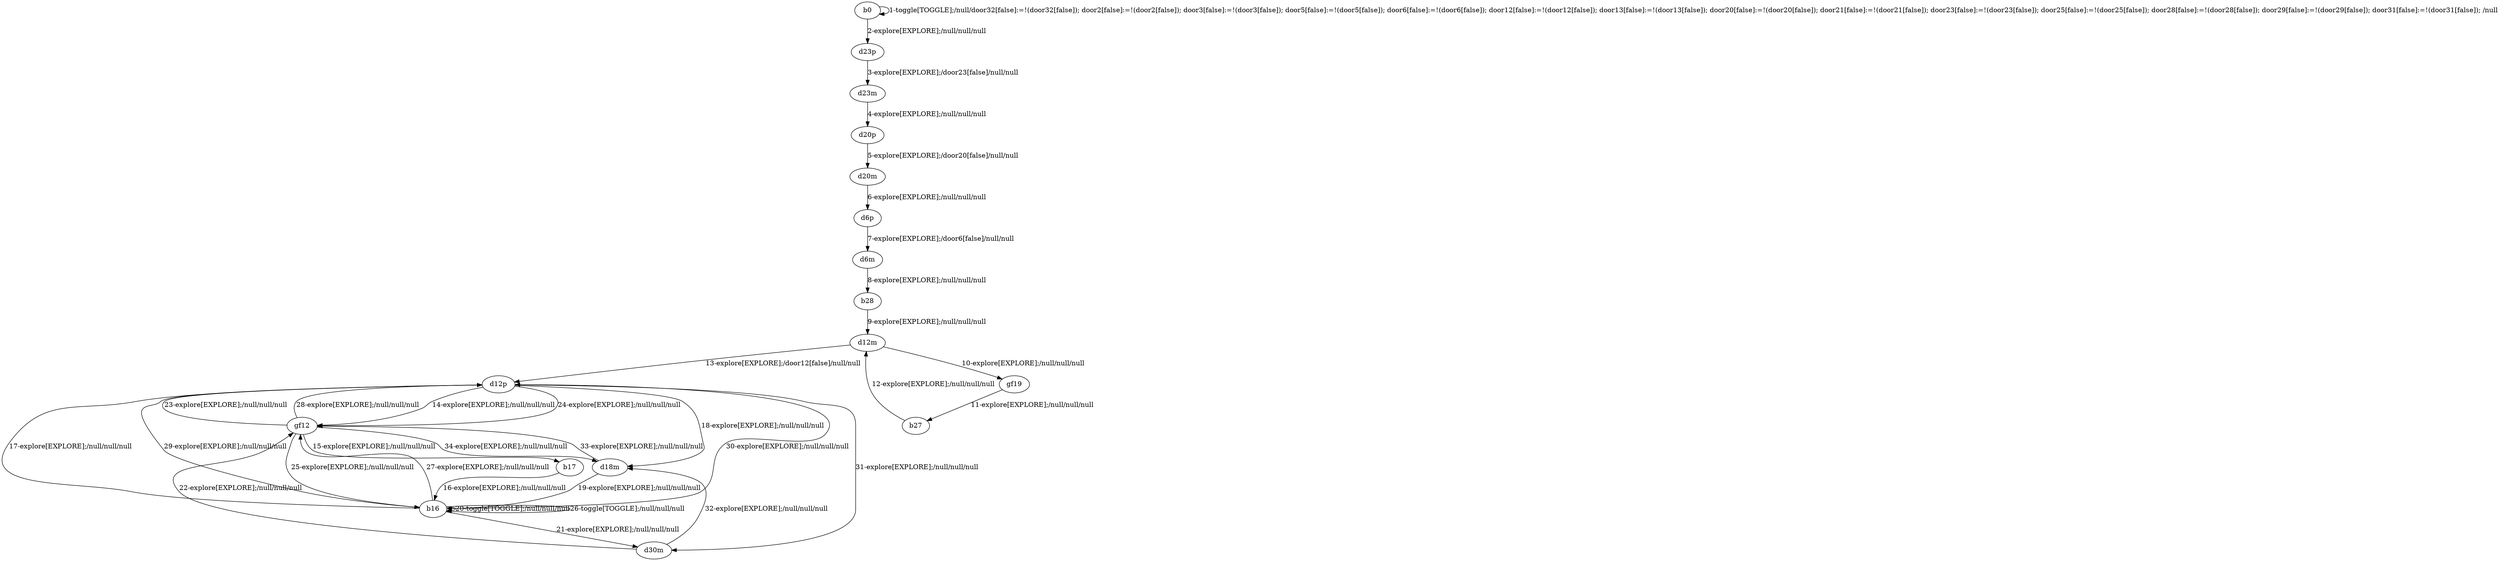 # Total number of goals covered by this test: 12
# b16 --> b16
# d30m --> gf12
# d18m --> gf12
# d12m --> gf19
# b16 --> gf12
# gf12 --> b16
# gf12 --> d18m
# gf19 --> b27
# gf12 --> d12p
# b16 --> d30m
# b28 --> d12m
# d12p --> d18m

digraph g {
"b0" -> "b0" [label = "1-toggle[TOGGLE];/null/door32[false]:=!(door32[false]); door2[false]:=!(door2[false]); door3[false]:=!(door3[false]); door5[false]:=!(door5[false]); door6[false]:=!(door6[false]); door12[false]:=!(door12[false]); door13[false]:=!(door13[false]); door20[false]:=!(door20[false]); door21[false]:=!(door21[false]); door23[false]:=!(door23[false]); door25[false]:=!(door25[false]); door28[false]:=!(door28[false]); door29[false]:=!(door29[false]); door31[false]:=!(door31[false]); /null"];
"b0" -> "d23p" [label = "2-explore[EXPLORE];/null/null/null"];
"d23p" -> "d23m" [label = "3-explore[EXPLORE];/door23[false]/null/null"];
"d23m" -> "d20p" [label = "4-explore[EXPLORE];/null/null/null"];
"d20p" -> "d20m" [label = "5-explore[EXPLORE];/door20[false]/null/null"];
"d20m" -> "d6p" [label = "6-explore[EXPLORE];/null/null/null"];
"d6p" -> "d6m" [label = "7-explore[EXPLORE];/door6[false]/null/null"];
"d6m" -> "b28" [label = "8-explore[EXPLORE];/null/null/null"];
"b28" -> "d12m" [label = "9-explore[EXPLORE];/null/null/null"];
"d12m" -> "gf19" [label = "10-explore[EXPLORE];/null/null/null"];
"gf19" -> "b27" [label = "11-explore[EXPLORE];/null/null/null"];
"b27" -> "d12m" [label = "12-explore[EXPLORE];/null/null/null"];
"d12m" -> "d12p" [label = "13-explore[EXPLORE];/door12[false]/null/null"];
"d12p" -> "gf12" [label = "14-explore[EXPLORE];/null/null/null"];
"gf12" -> "b17" [label = "15-explore[EXPLORE];/null/null/null"];
"b17" -> "b16" [label = "16-explore[EXPLORE];/null/null/null"];
"b16" -> "d12p" [label = "17-explore[EXPLORE];/null/null/null"];
"d12p" -> "d18m" [label = "18-explore[EXPLORE];/null/null/null"];
"d18m" -> "b16" [label = "19-explore[EXPLORE];/null/null/null"];
"b16" -> "b16" [label = "20-toggle[TOGGLE];/null/null/null"];
"b16" -> "d30m" [label = "21-explore[EXPLORE];/null/null/null"];
"d30m" -> "gf12" [label = "22-explore[EXPLORE];/null/null/null"];
"gf12" -> "d12p" [label = "23-explore[EXPLORE];/null/null/null"];
"d12p" -> "gf12" [label = "24-explore[EXPLORE];/null/null/null"];
"gf12" -> "b16" [label = "25-explore[EXPLORE];/null/null/null"];
"b16" -> "b16" [label = "26-toggle[TOGGLE];/null/null/null"];
"b16" -> "gf12" [label = "27-explore[EXPLORE];/null/null/null"];
"gf12" -> "d12p" [label = "28-explore[EXPLORE];/null/null/null"];
"d12p" -> "b16" [label = "29-explore[EXPLORE];/null/null/null"];
"b16" -> "d12p" [label = "30-explore[EXPLORE];/null/null/null"];
"d12p" -> "d30m" [label = "31-explore[EXPLORE];/null/null/null"];
"d30m" -> "d18m" [label = "32-explore[EXPLORE];/null/null/null"];
"d18m" -> "gf12" [label = "33-explore[EXPLORE];/null/null/null"];
"gf12" -> "d18m" [label = "34-explore[EXPLORE];/null/null/null"];
}